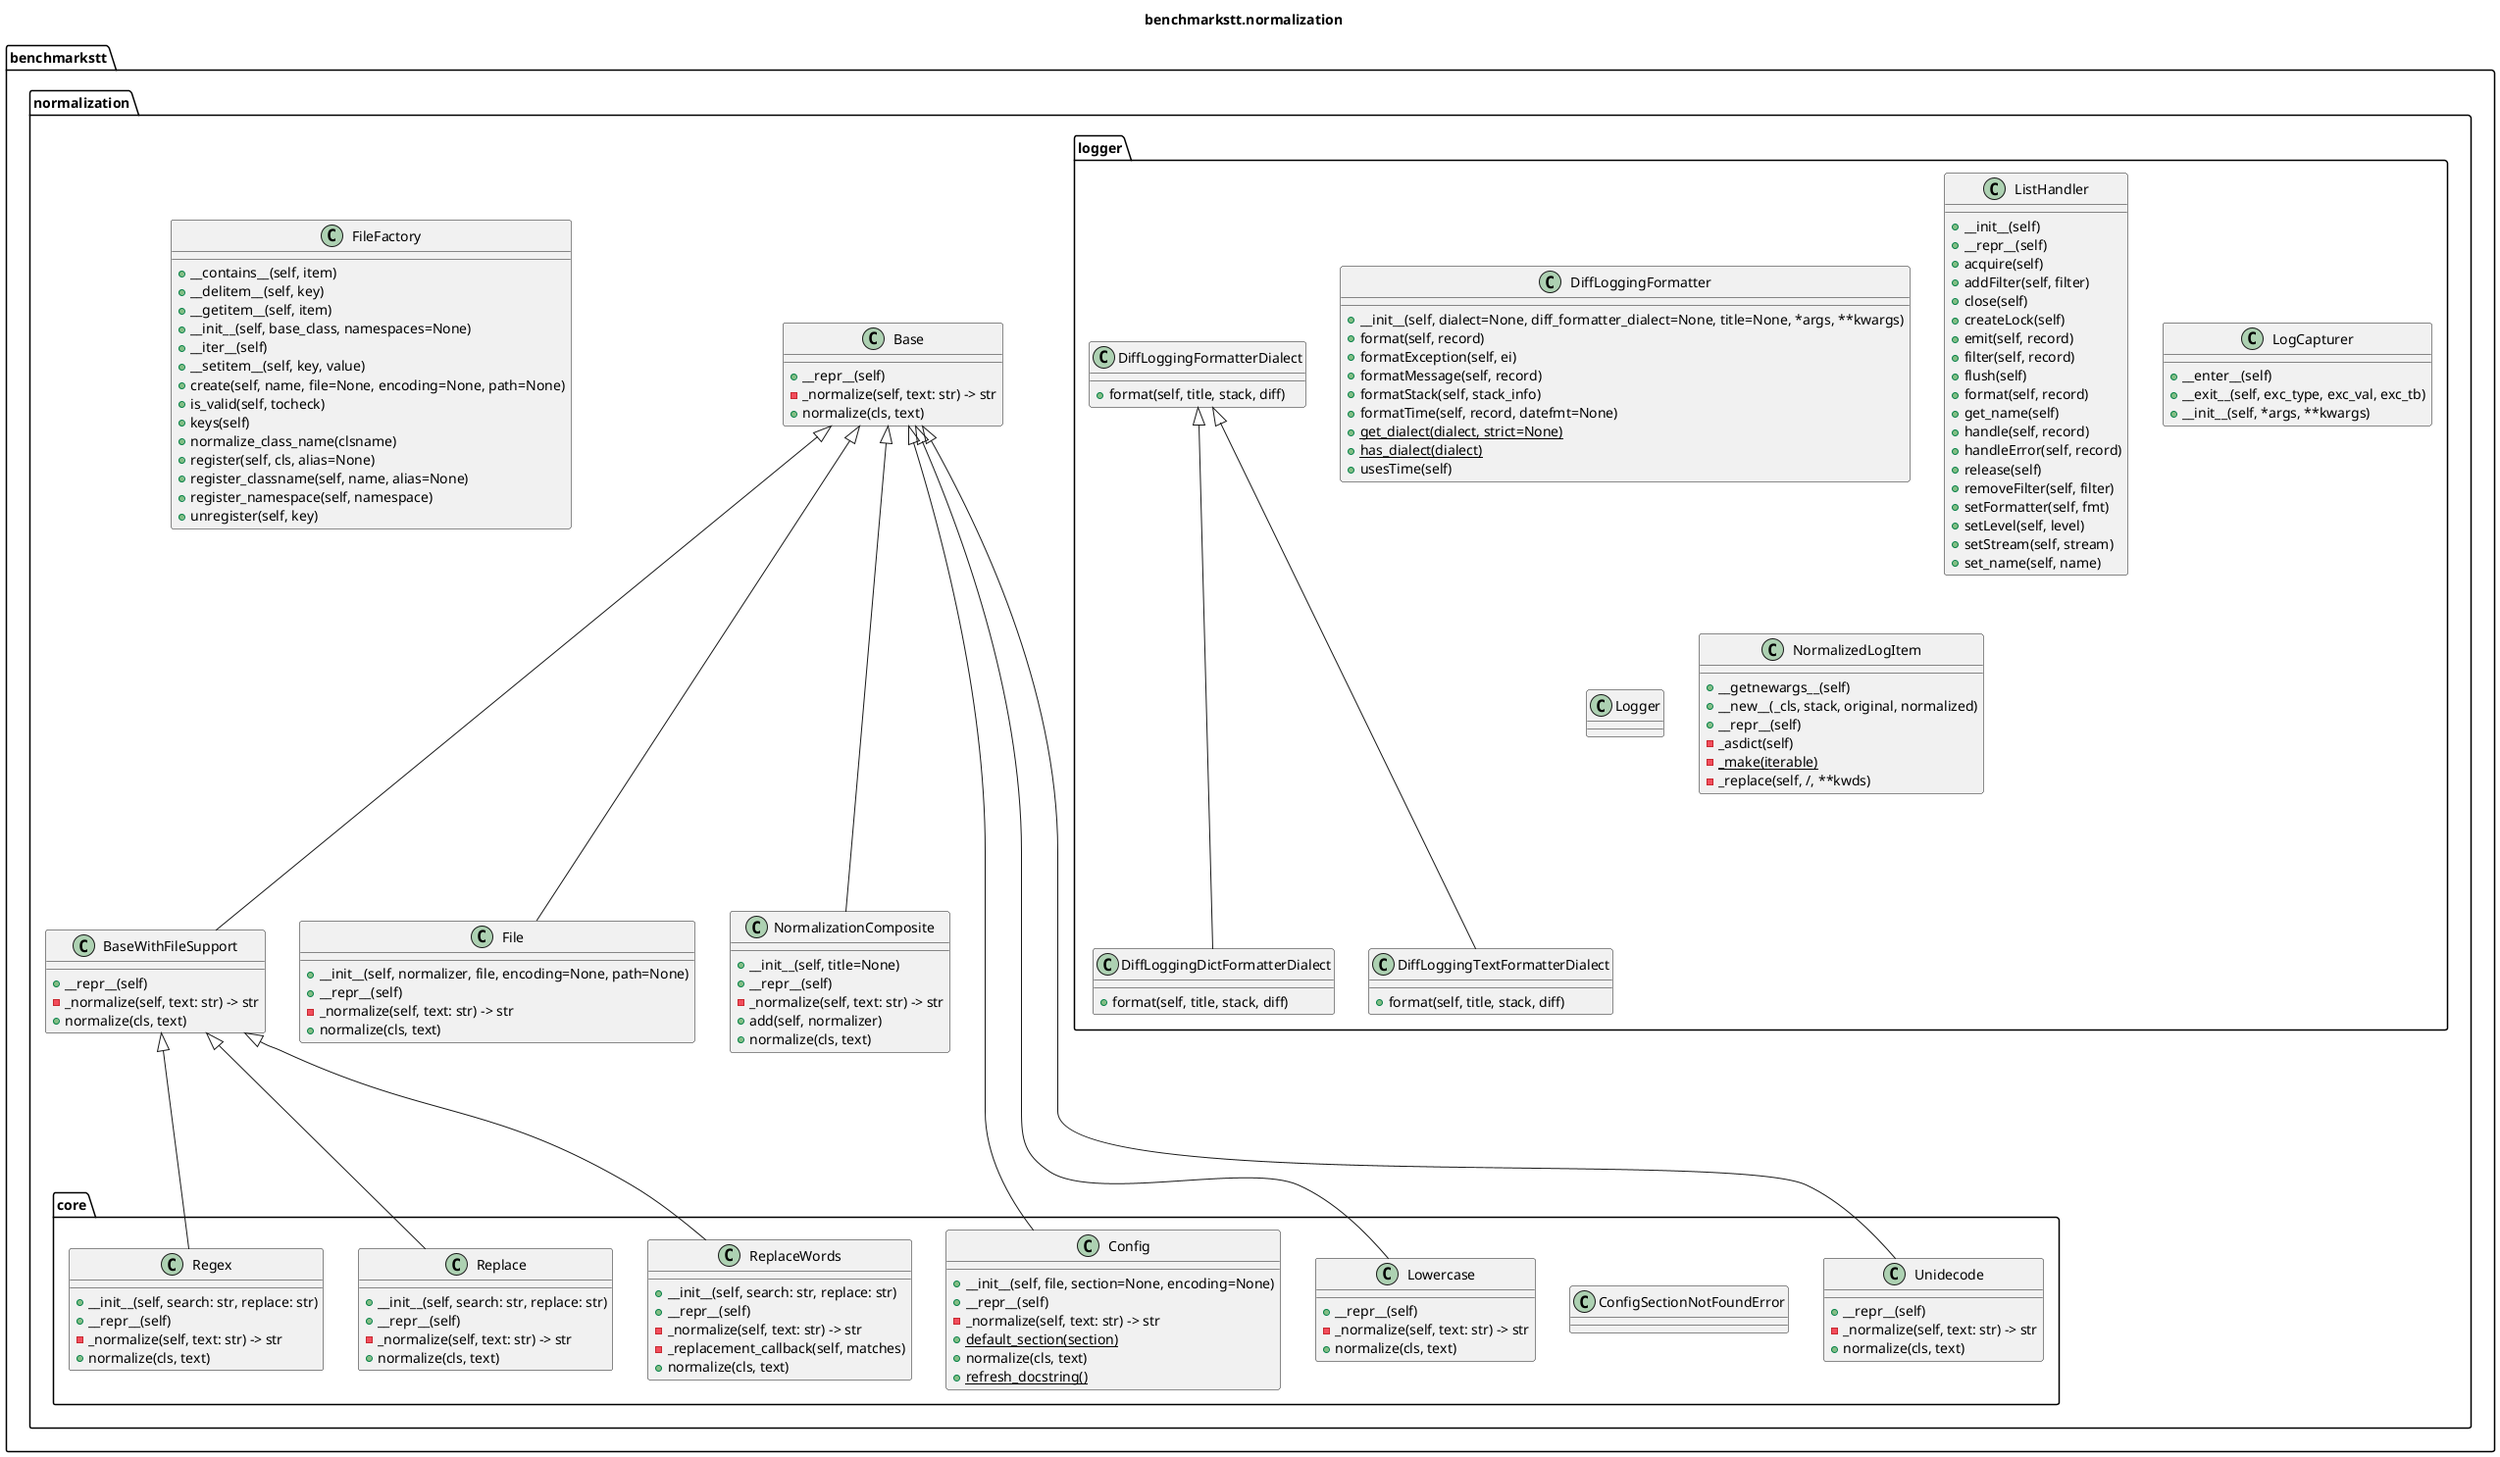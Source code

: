 @startuml

title benchmarkstt.normalization

package benchmarkstt.normalization {

	class benchmarkstt.normalization.Base [[https://benchmarkstt.readthedocs.io/en/latest/modules/benchmarkstt.normalization.html#benchmarkstt.normalization.Base]] {
		+__repr__(self)
		-_normalize(self, text: str) -> str
		+normalize(cls, text)
	}


	class benchmarkstt.normalization.BaseWithFileSupport [[https://benchmarkstt.readthedocs.io/en/latest/modules/benchmarkstt.normalization.html#benchmarkstt.normalization.BaseWithFileSupport]] {
		+__repr__(self)
		-_normalize(self, text: str) -> str
		+normalize(cls, text)
	}



	class benchmarkstt.normalization.File [[https://benchmarkstt.readthedocs.io/en/latest/modules/benchmarkstt.normalization.html#benchmarkstt.normalization.File]] {
		+__init__(self, normalizer, file, encoding=None, path=None)
		+__repr__(self)
		-_normalize(self, text: str) -> str
		+normalize(cls, text)
	}


	class benchmarkstt.normalization.FileFactory [[https://benchmarkstt.readthedocs.io/en/latest/modules/benchmarkstt.normalization.html#benchmarkstt.normalization.FileFactory]] {
		+__contains__(self, item)
		+__delitem__(self, key)
		+__getitem__(self, item)
		+__init__(self, base_class, namespaces=None)
		+__iter__(self)
		+__setitem__(self, key, value)
		+create(self, name, file=None, encoding=None, path=None)
		+is_valid(self, tocheck)
		+keys(self)
		+normalize_class_name(clsname)
		+register(self, cls, alias=None)
		+register_classname(self, name, alias=None)
		+register_namespace(self, namespace)
		+unregister(self, key)
	}


	class benchmarkstt.normalization.NormalizationComposite [[https://benchmarkstt.readthedocs.io/en/latest/modules/benchmarkstt.normalization.html#benchmarkstt.normalization.NormalizationComposite]] {
		+__init__(self, title=None)
		+__repr__(self)
		-_normalize(self, text: str) -> str
		+add(self, normalizer)
		+normalize(cls, text)
	}

}

package benchmarkstt.normalization {






}

package benchmarkstt.normalization {






}

package benchmarkstt.normalization.core {

	class benchmarkstt.normalization.core.Config [[https://benchmarkstt.readthedocs.io/en/latest/modules/benchmarkstt.normalization.core.html#benchmarkstt.normalization.core.Config]] {
		+__init__(self, file, section=None, encoding=None)
		+__repr__(self)
		-_normalize(self, text: str) -> str
		{static} +default_section(section)
		+normalize(cls, text)
		{static} +refresh_docstring()
	}


	class benchmarkstt.normalization.core.ConfigSectionNotFoundError [[https://benchmarkstt.readthedocs.io/en/latest/modules/benchmarkstt.normalization.core.html#benchmarkstt.normalization.core.ConfigSectionNotFoundError]] {
	}


	class benchmarkstt.normalization.core.Lowercase [[https://benchmarkstt.readthedocs.io/en/latest/modules/benchmarkstt.normalization.core.html#benchmarkstt.normalization.core.Lowercase]] {
		+__repr__(self)
		-_normalize(self, text: str) -> str
		+normalize(cls, text)
	}


	class benchmarkstt.normalization.core.Regex [[https://benchmarkstt.readthedocs.io/en/latest/modules/benchmarkstt.normalization.core.html#benchmarkstt.normalization.core.Regex]] {
		+__init__(self, search: str, replace: str)
		+__repr__(self)
		-_normalize(self, text: str) -> str
		+normalize(cls, text)
	}


	class benchmarkstt.normalization.core.Replace [[https://benchmarkstt.readthedocs.io/en/latest/modules/benchmarkstt.normalization.core.html#benchmarkstt.normalization.core.Replace]] {
		+__init__(self, search: str, replace: str)
		+__repr__(self)
		-_normalize(self, text: str) -> str
		+normalize(cls, text)
	}


	class benchmarkstt.normalization.core.ReplaceWords [[https://benchmarkstt.readthedocs.io/en/latest/modules/benchmarkstt.normalization.core.html#benchmarkstt.normalization.core.ReplaceWords]] {
		+__init__(self, search: str, replace: str)
		+__repr__(self)
		-_normalize(self, text: str) -> str
		-_replacement_callback(self, matches)
		+normalize(cls, text)
	}


	class benchmarkstt.normalization.core.Unidecode [[https://benchmarkstt.readthedocs.io/en/latest/modules/benchmarkstt.normalization.core.html#benchmarkstt.normalization.core.Unidecode]] {
		+__repr__(self)
		-_normalize(self, text: str) -> str
		+normalize(cls, text)
	}

}

package benchmarkstt.normalization.logger {


	class benchmarkstt.normalization.logger.DiffLoggingDictFormatterDialect [[https://benchmarkstt.readthedocs.io/en/latest/modules/benchmarkstt.normalization.logger.html#benchmarkstt.normalization.logger.DiffLoggingDictFormatterDialect]] {
		+format(self, title, stack, diff)
	}


	class benchmarkstt.normalization.logger.DiffLoggingFormatter [[https://benchmarkstt.readthedocs.io/en/latest/modules/benchmarkstt.normalization.logger.html#benchmarkstt.normalization.logger.DiffLoggingFormatter]] {
		+__init__(self, dialect=None, diff_formatter_dialect=None, title=None, *args, **kwargs)
		+format(self, record)
		+formatException(self, ei)
		+formatMessage(self, record)
		+formatStack(self, stack_info)
		+formatTime(self, record, datefmt=None)
		{static} +get_dialect(dialect, strict=None)
		{static} +has_dialect(dialect)
		+usesTime(self)
	}


	class benchmarkstt.normalization.logger.DiffLoggingFormatterDialect [[https://benchmarkstt.readthedocs.io/en/latest/modules/benchmarkstt.normalization.logger.html#benchmarkstt.normalization.logger.DiffLoggingFormatterDialect]] {
		+format(self, title, stack, diff)
	}


	class benchmarkstt.normalization.logger.DiffLoggingTextFormatterDialect [[https://benchmarkstt.readthedocs.io/en/latest/modules/benchmarkstt.normalization.logger.html#benchmarkstt.normalization.logger.DiffLoggingTextFormatterDialect]] {
		+format(self, title, stack, diff)
	}


	class benchmarkstt.normalization.logger.ListHandler [[https://benchmarkstt.readthedocs.io/en/latest/modules/benchmarkstt.normalization.logger.html#benchmarkstt.normalization.logger.ListHandler]] {
		+__init__(self)
		+__repr__(self)
		+acquire(self)
		+addFilter(self, filter)
		+close(self)
		+createLock(self)
		+emit(self, record)
		+filter(self, record)
		+flush(self)
		+format(self, record)
		+get_name(self)
		+handle(self, record)
		+handleError(self, record)
		+release(self)
		+removeFilter(self, filter)
		+setFormatter(self, fmt)
		+setLevel(self, level)
		+setStream(self, stream)
		+set_name(self, name)
	}


	class benchmarkstt.normalization.logger.LogCapturer [[https://benchmarkstt.readthedocs.io/en/latest/modules/benchmarkstt.normalization.logger.html#benchmarkstt.normalization.logger.LogCapturer]] {
		+__enter__(self)
		+__exit__(self, exc_type, exc_val, exc_tb)
		+__init__(self, *args, **kwargs)
	}


	class benchmarkstt.normalization.logger.Logger [[https://benchmarkstt.readthedocs.io/en/latest/modules/benchmarkstt.normalization.logger.html#benchmarkstt.normalization.logger.Logger]] {
	}


	class benchmarkstt.normalization.logger.NormalizedLogItem [[https://benchmarkstt.readthedocs.io/en/latest/modules/benchmarkstt.normalization.logger.html#benchmarkstt.normalization.logger.NormalizedLogItem]] {
		+__getnewargs__(self)
		+__new__(_cls, stack, original, normalized)
		+__repr__(self)
		-_asdict(self)
		{static} -_make(iterable)
		-_replace(self, /, **kwds)
	}


}


benchmarkstt.normalization.BaseWithFileSupport --up--|> benchmarkstt.normalization.Base
benchmarkstt.normalization.File --up--|> benchmarkstt.normalization.Base
benchmarkstt.normalization.NormalizationComposite --up--|> benchmarkstt.normalization.Base
benchmarkstt.normalization.core.Config --up--|> benchmarkstt.normalization.Base
benchmarkstt.normalization.core.Lowercase --up--|> benchmarkstt.normalization.Base
benchmarkstt.normalization.core.Regex --up--|> benchmarkstt.normalization.BaseWithFileSupport
benchmarkstt.normalization.core.Replace --up--|> benchmarkstt.normalization.BaseWithFileSupport
benchmarkstt.normalization.core.ReplaceWords --up--|> benchmarkstt.normalization.BaseWithFileSupport
benchmarkstt.normalization.core.Unidecode --up--|> benchmarkstt.normalization.Base
benchmarkstt.normalization.logger.DiffLoggingDictFormatterDialect --up--|> benchmarkstt.normalization.logger.DiffLoggingFormatterDialect
benchmarkstt.normalization.logger.DiffLoggingTextFormatterDialect --up--|> benchmarkstt.normalization.logger.DiffLoggingFormatterDialect

@enduml